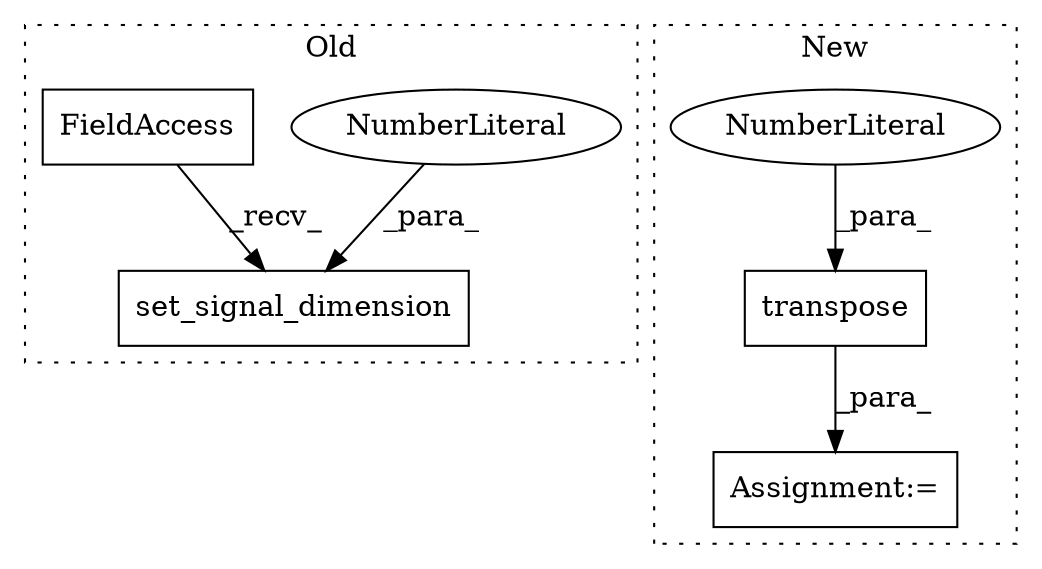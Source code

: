 digraph G {
subgraph cluster0 {
1 [label="set_signal_dimension" a="32" s="5054,5076" l="21,1" shape="box"];
3 [label="NumberLiteral" a="34" s="5075" l="1" shape="ellipse"];
4 [label="FieldAccess" a="22" s="5039" l="14" shape="box"];
label = "Old";
style="dotted";
}
subgraph cluster1 {
2 [label="transpose" a="32" s="5043,5054" l="10,1" shape="box"];
5 [label="Assignment:=" a="7" s="5040" l="1" shape="box"];
6 [label="NumberLiteral" a="34" s="5053" l="1" shape="ellipse"];
label = "New";
style="dotted";
}
2 -> 5 [label="_para_"];
3 -> 1 [label="_para_"];
4 -> 1 [label="_recv_"];
6 -> 2 [label="_para_"];
}